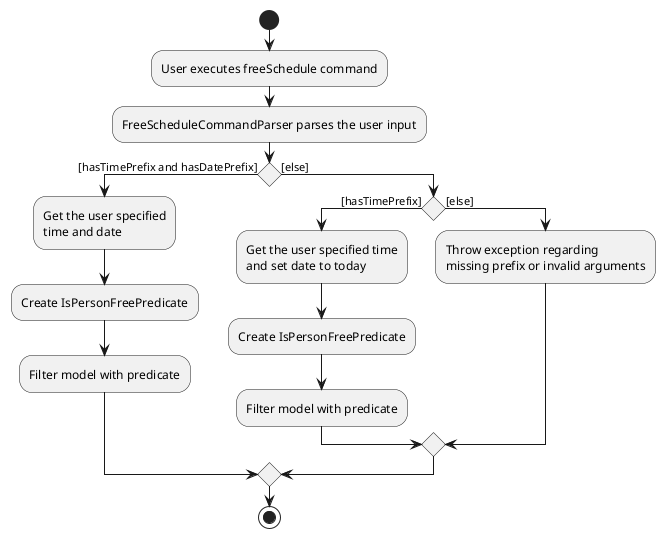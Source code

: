 @startuml
start
:User executes freeSchedule command;

:FreeScheduleCommandParser parses the user input;

if () then ([hasTimePrefix and hasDatePrefix])
    :Get the user specified
    time and date;
    :Create IsPersonFreePredicate;
    :Filter model with predicate;
else ([else])
    if () then ([hasTimePrefix])
    :Get the user specified time
    and set date to today;
    :Create IsPersonFreePredicate;
    :Filter model with predicate;
    else ([else])
    :Throw exception regarding
    missing prefix or invalid arguments;
    endif
endif
stop
@enduml
